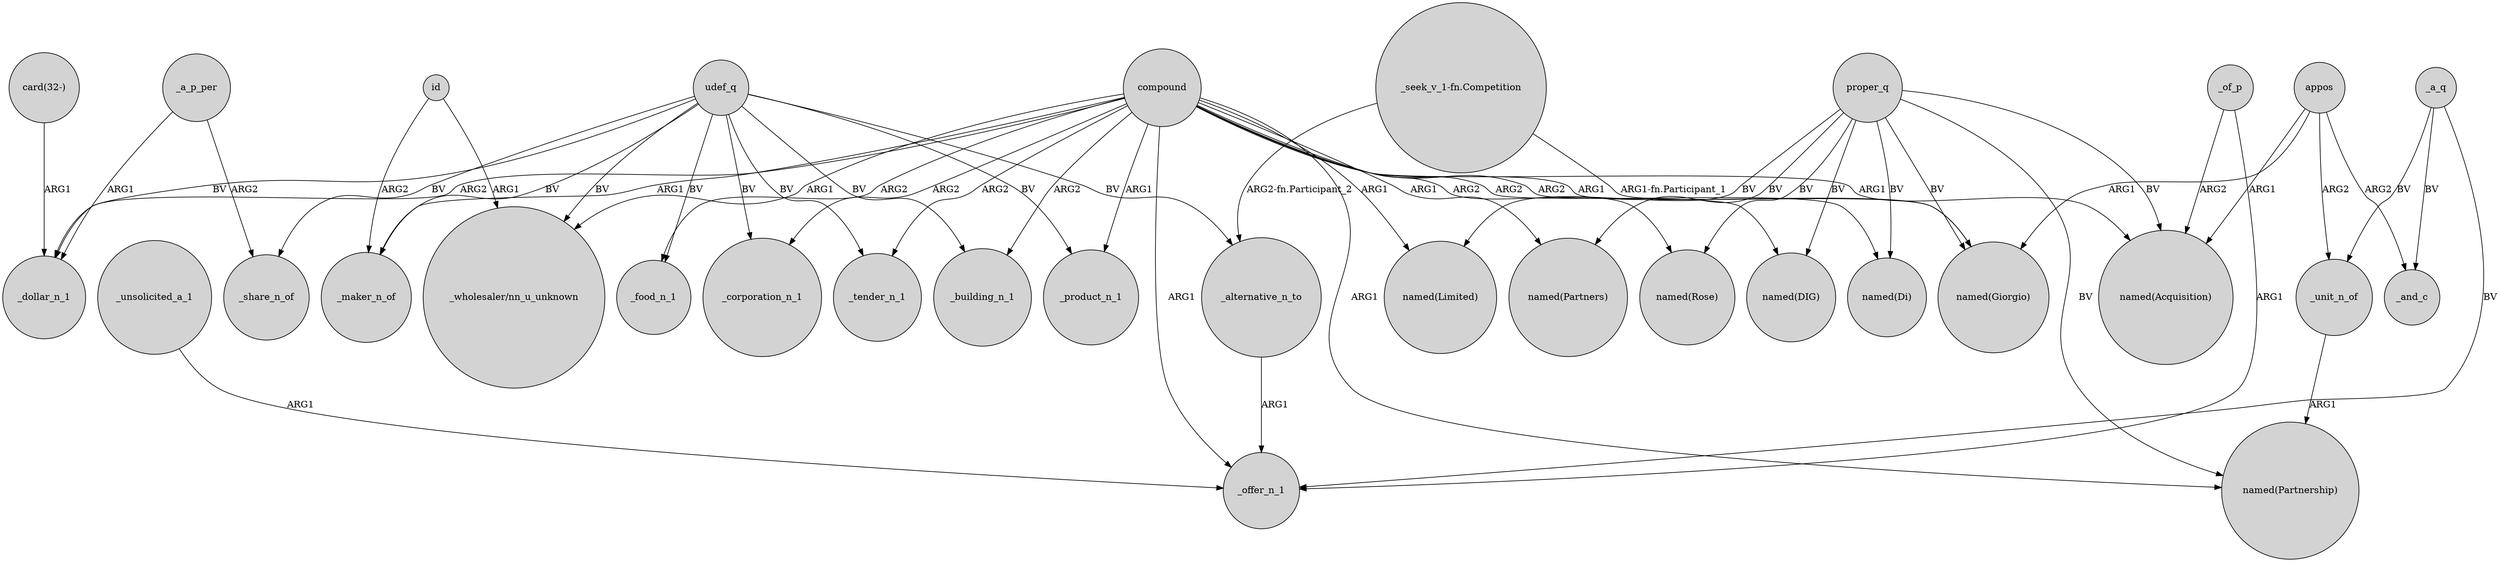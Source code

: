digraph {
	node [shape=circle style=filled]
	"card(32-)" -> _dollar_n_1 [label=ARG1]
	udef_q -> _alternative_n_to [label=BV]
	appos -> "named(Giorgio)" [label=ARG1]
	appos -> _and_c [label=ARG2]
	proper_q -> "named(Di)" [label=BV]
	proper_q -> "named(Partnership)" [label=BV]
	_a_q -> _and_c [label=BV]
	_unsolicited_a_1 -> _offer_n_1 [label=ARG1]
	_alternative_n_to -> _offer_n_1 [label=ARG1]
	"_seek_v_1-fn.Competition" -> _alternative_n_to [label="ARG2-fn.Participant_2"]
	udef_q -> _building_n_1 [label=BV]
	compound -> "named(Rose)" [label=ARG2]
	appos -> "named(Acquisition)" [label=ARG1]
	compound -> "_wholesaler/nn_u_unknown" [label=ARG1]
	udef_q -> _product_n_1 [label=BV]
	compound -> _dollar_n_1 [label=ARG2]
	proper_q -> "named(Partners)" [label=BV]
	id -> _maker_n_of [label=ARG2]
	compound -> "named(DIG)" [label=ARG2]
	compound -> _offer_n_1 [label=ARG1]
	_of_p -> _offer_n_1 [label=ARG1]
	udef_q -> _maker_n_of [label=BV]
	proper_q -> "named(Rose)" [label=BV]
	proper_q -> "named(Giorgio)" [label=BV]
	udef_q -> _tender_n_1 [label=BV]
	_a_p_per -> _share_n_of [label=ARG2]
	compound -> _tender_n_1 [label=ARG2]
	compound -> _food_n_1 [label=ARG2]
	udef_q -> _share_n_of [label=BV]
	compound -> "named(Limited)" [label=ARG1]
	_unit_n_of -> "named(Partnership)" [label=ARG1]
	udef_q -> _food_n_1 [label=BV]
	udef_q -> _dollar_n_1 [label=BV]
	compound -> "named(Acquisition)" [label=ARG1]
	proper_q -> "named(DIG)" [label=BV]
	_of_p -> "named(Acquisition)" [label=ARG2]
	compound -> "named(Giorgio)" [label=ARG1]
	appos -> _unit_n_of [label=ARG2]
	proper_q -> "named(Limited)" [label=BV]
	_a_p_per -> _dollar_n_1 [label=ARG1]
	compound -> "named(Partnership)" [label=ARG1]
	compound -> _maker_n_of [label=ARG1]
	compound -> _corporation_n_1 [label=ARG2]
	proper_q -> "named(Acquisition)" [label=BV]
	udef_q -> _corporation_n_1 [label=BV]
	_a_q -> _offer_n_1 [label=BV]
	compound -> _product_n_1 [label=ARG1]
	compound -> "named(Di)" [label=ARG2]
	"_seek_v_1-fn.Competition" -> "named(Giorgio)" [label="ARG1-fn.Participant_1"]
	id -> "_wholesaler/nn_u_unknown" [label=ARG1]
	compound -> _building_n_1 [label=ARG2]
	compound -> "named(Partners)" [label=ARG1]
	_a_q -> _unit_n_of [label=BV]
	udef_q -> "_wholesaler/nn_u_unknown" [label=BV]
}
